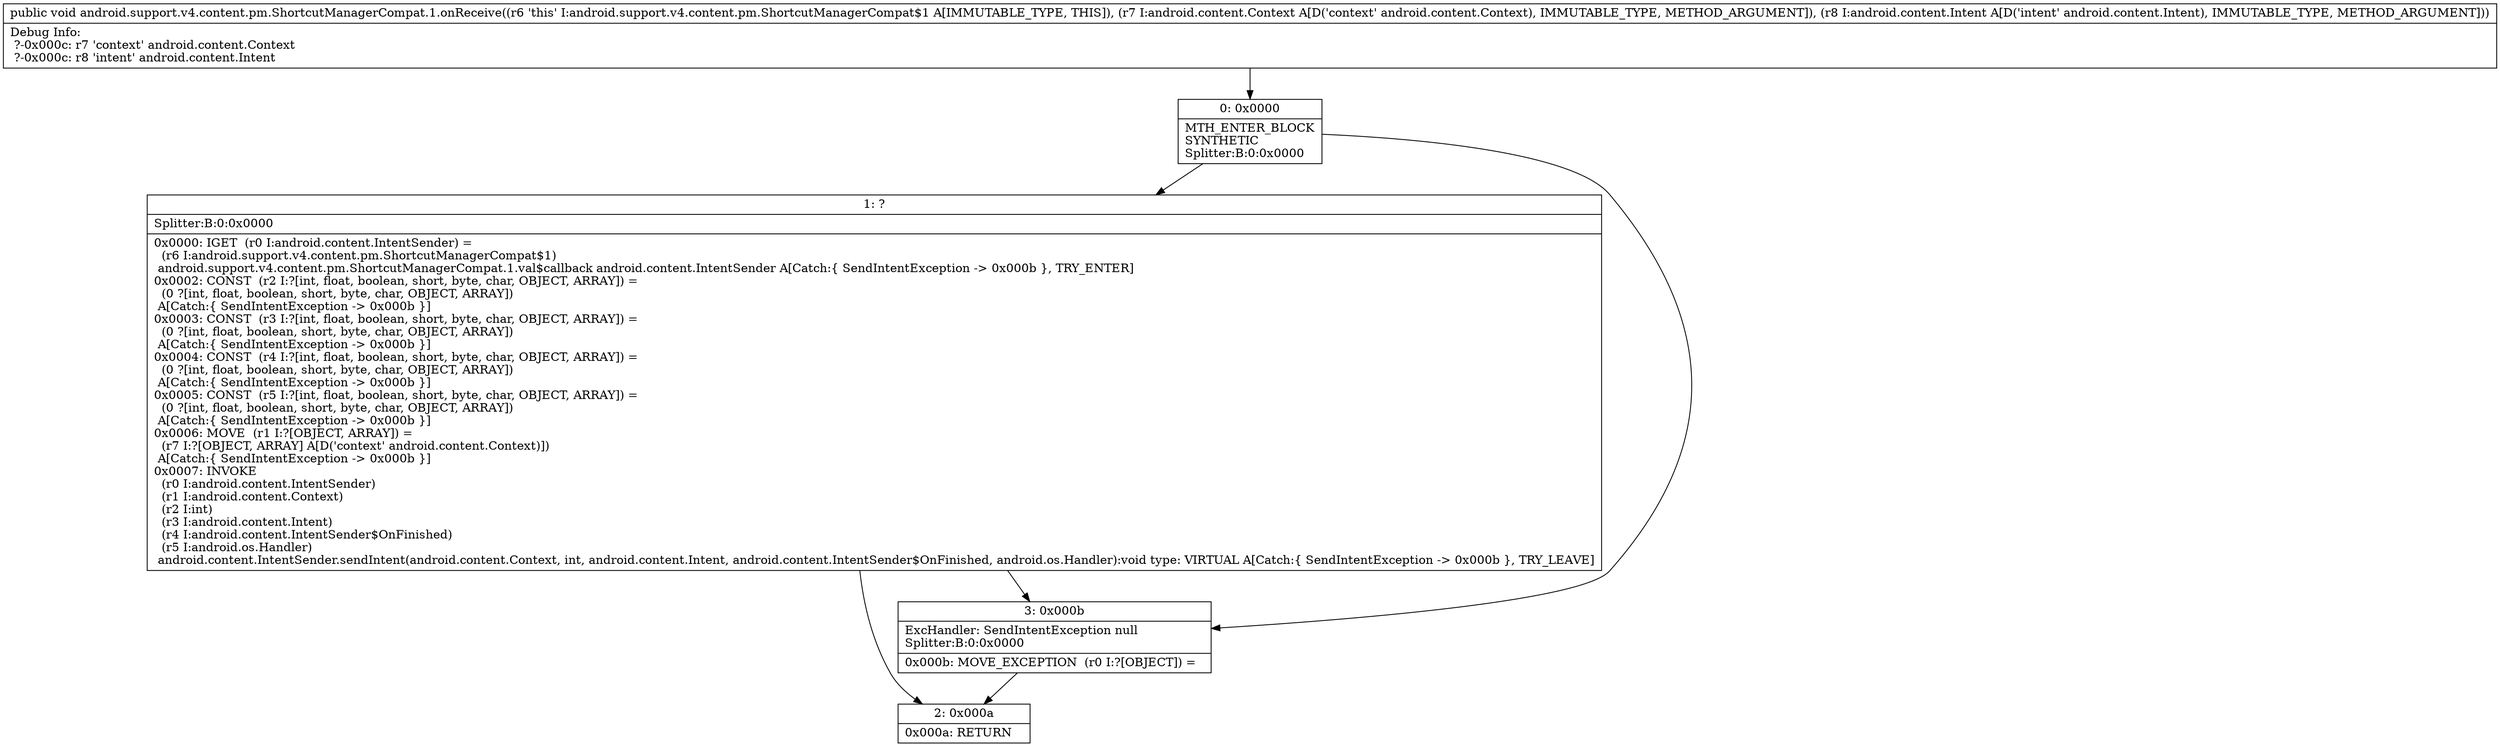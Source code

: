 digraph "CFG forandroid.support.v4.content.pm.ShortcutManagerCompat.1.onReceive(Landroid\/content\/Context;Landroid\/content\/Intent;)V" {
Node_0 [shape=record,label="{0\:\ 0x0000|MTH_ENTER_BLOCK\lSYNTHETIC\lSplitter:B:0:0x0000\l}"];
Node_1 [shape=record,label="{1\:\ ?|Splitter:B:0:0x0000\l|0x0000: IGET  (r0 I:android.content.IntentSender) = \l  (r6 I:android.support.v4.content.pm.ShortcutManagerCompat$1)\l android.support.v4.content.pm.ShortcutManagerCompat.1.val$callback android.content.IntentSender A[Catch:\{ SendIntentException \-\> 0x000b \}, TRY_ENTER]\l0x0002: CONST  (r2 I:?[int, float, boolean, short, byte, char, OBJECT, ARRAY]) = \l  (0 ?[int, float, boolean, short, byte, char, OBJECT, ARRAY])\l A[Catch:\{ SendIntentException \-\> 0x000b \}]\l0x0003: CONST  (r3 I:?[int, float, boolean, short, byte, char, OBJECT, ARRAY]) = \l  (0 ?[int, float, boolean, short, byte, char, OBJECT, ARRAY])\l A[Catch:\{ SendIntentException \-\> 0x000b \}]\l0x0004: CONST  (r4 I:?[int, float, boolean, short, byte, char, OBJECT, ARRAY]) = \l  (0 ?[int, float, boolean, short, byte, char, OBJECT, ARRAY])\l A[Catch:\{ SendIntentException \-\> 0x000b \}]\l0x0005: CONST  (r5 I:?[int, float, boolean, short, byte, char, OBJECT, ARRAY]) = \l  (0 ?[int, float, boolean, short, byte, char, OBJECT, ARRAY])\l A[Catch:\{ SendIntentException \-\> 0x000b \}]\l0x0006: MOVE  (r1 I:?[OBJECT, ARRAY]) = \l  (r7 I:?[OBJECT, ARRAY] A[D('context' android.content.Context)])\l A[Catch:\{ SendIntentException \-\> 0x000b \}]\l0x0007: INVOKE  \l  (r0 I:android.content.IntentSender)\l  (r1 I:android.content.Context)\l  (r2 I:int)\l  (r3 I:android.content.Intent)\l  (r4 I:android.content.IntentSender$OnFinished)\l  (r5 I:android.os.Handler)\l android.content.IntentSender.sendIntent(android.content.Context, int, android.content.Intent, android.content.IntentSender$OnFinished, android.os.Handler):void type: VIRTUAL A[Catch:\{ SendIntentException \-\> 0x000b \}, TRY_LEAVE]\l}"];
Node_2 [shape=record,label="{2\:\ 0x000a|0x000a: RETURN   \l}"];
Node_3 [shape=record,label="{3\:\ 0x000b|ExcHandler: SendIntentException null\lSplitter:B:0:0x0000\l|0x000b: MOVE_EXCEPTION  (r0 I:?[OBJECT]) =  \l}"];
MethodNode[shape=record,label="{public void android.support.v4.content.pm.ShortcutManagerCompat.1.onReceive((r6 'this' I:android.support.v4.content.pm.ShortcutManagerCompat$1 A[IMMUTABLE_TYPE, THIS]), (r7 I:android.content.Context A[D('context' android.content.Context), IMMUTABLE_TYPE, METHOD_ARGUMENT]), (r8 I:android.content.Intent A[D('intent' android.content.Intent), IMMUTABLE_TYPE, METHOD_ARGUMENT]))  | Debug Info:\l  ?\-0x000c: r7 'context' android.content.Context\l  ?\-0x000c: r8 'intent' android.content.Intent\l}"];
MethodNode -> Node_0;
Node_0 -> Node_1;
Node_0 -> Node_3;
Node_1 -> Node_2;
Node_1 -> Node_3;
Node_3 -> Node_2;
}

